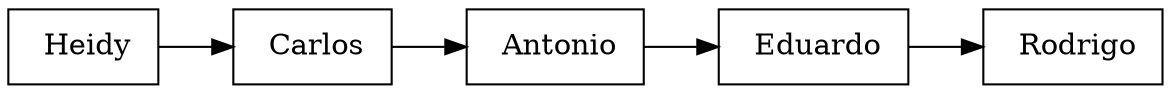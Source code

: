 digraph { 
 rankdir=LR 
node [shape = record] 
 "  Heidy " -> "  Carlos " -> "  Antonio " -> "  Eduardo " -> "  Rodrigo " }